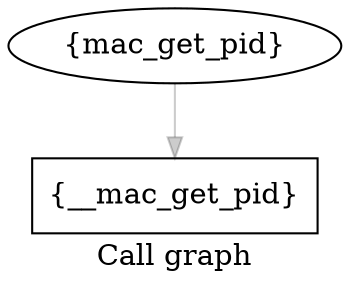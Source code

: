 digraph "Call graph" {
	graph [label="Call graph"];
	node [style=filled];
	Node0x80564a280	 [fillcolor="1.0,0.0,1.0",
		label="{mac_get_pid}"];
	Node0x80564a2e0	 [fillcolor="1.0,0.0,1.0",
		label="{__mac_get_pid}",
		shape=box];
	Node0x80564a280 -> Node0x80564a2e0	 [color="#00000033"];
}

